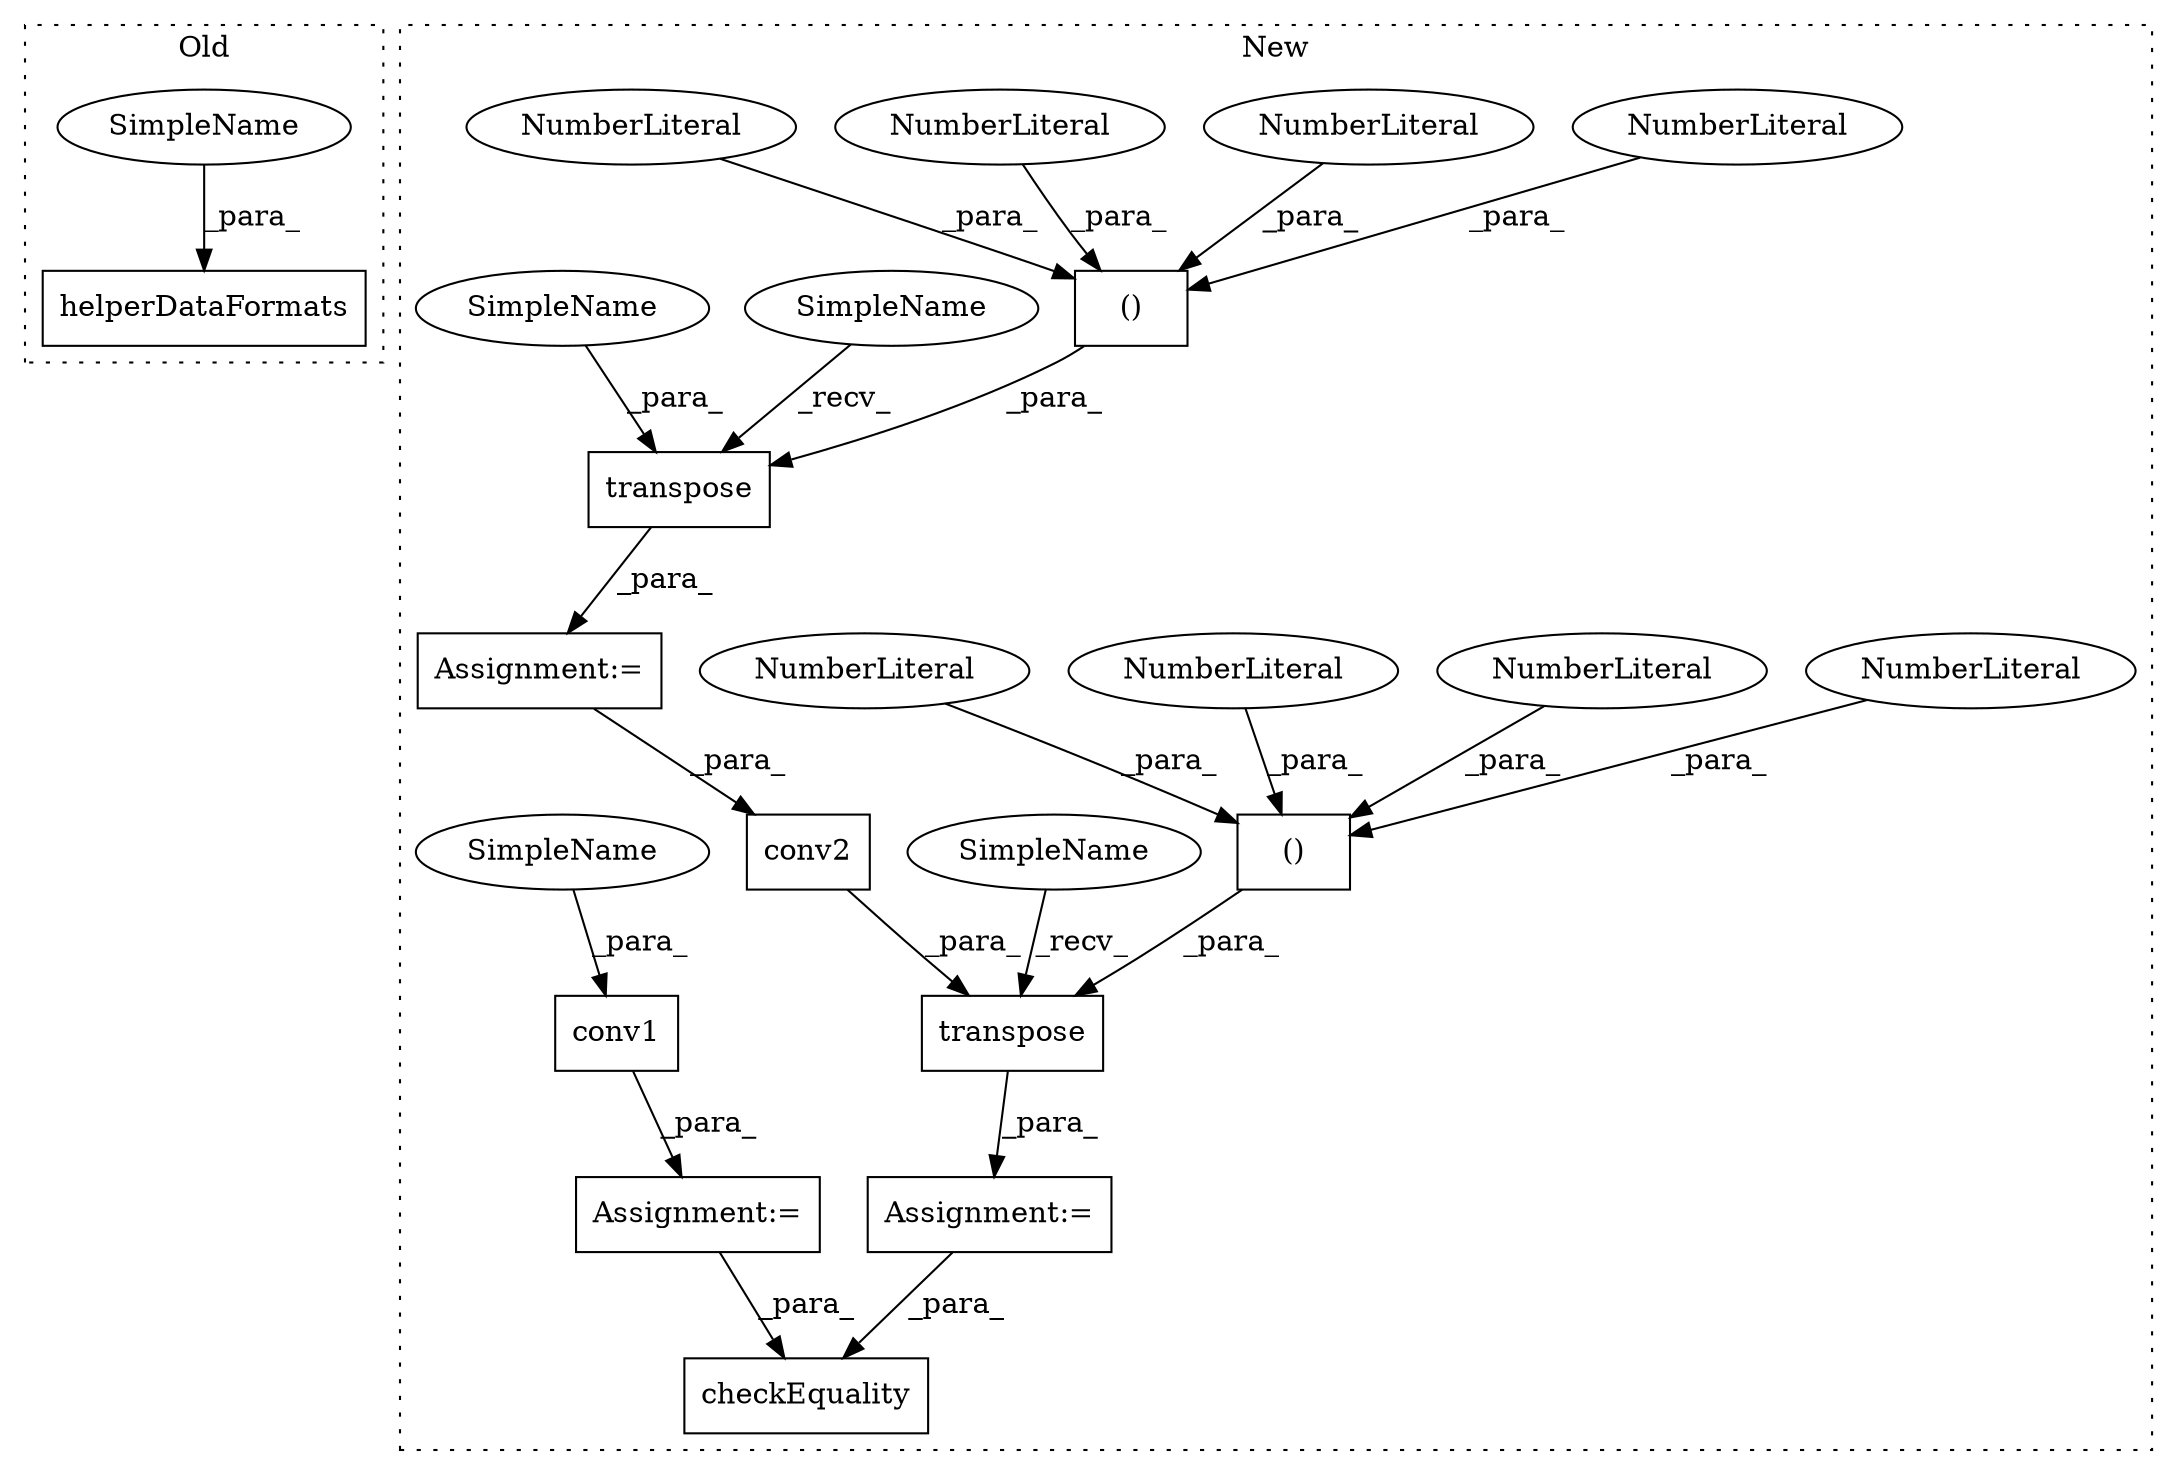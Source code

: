 digraph G {
subgraph cluster0 {
1 [label="helperDataFormats" a="32" s="9407,9431" l="18,1" shape="box"];
20 [label="SimpleName" a="42" s="9430" l="1" shape="ellipse"];
label = "Old";
style="dotted";
}
subgraph cluster1 {
2 [label="checkEquality" a="32" s="9069,9088" l="14,1" shape="box"];
3 [label="()" a="106" s="8886" l="57" shape="box"];
4 [label="NumberLiteral" a="34" s="8928" l="1" shape="ellipse"];
5 [label="()" a="106" s="8999" l="57" shape="box"];
6 [label="NumberLiteral" a="34" s="9027" l="1" shape="ellipse"];
7 [label="NumberLiteral" a="34" s="8886" l="1" shape="ellipse"];
8 [label="NumberLiteral" a="34" s="8900" l="1" shape="ellipse"];
9 [label="NumberLiteral" a="34" s="9055" l="1" shape="ellipse"];
10 [label="NumberLiteral" a="34" s="9013" l="1" shape="ellipse"];
11 [label="conv2" a="32" s="8975,8992" l="6,1" shape="box"];
12 [label="conv1" a="32" s="8674,8681" l="6,1" shape="box"];
13 [label="transpose" a="32" s="8869,8943" l="10,2" shape="box"];
14 [label="transpose" a="32" s="8965,9056" l="10,2" shape="box"];
15 [label="Assignment:=" a="7" s="8953" l="1" shape="box"];
16 [label="Assignment:=" a="7" s="8857" l="1" shape="box"];
17 [label="Assignment:=" a="7" s="8673" l="1" shape="box"];
18 [label="NumberLiteral" a="34" s="8914" l="1" shape="ellipse"];
19 [label="NumberLiteral" a="34" s="8999" l="1" shape="ellipse"];
21 [label="SimpleName" a="42" s="8954" l="10" shape="ellipse"];
22 [label="SimpleName" a="42" s="8858" l="10" shape="ellipse"];
23 [label="SimpleName" a="42" s="8879" l="1" shape="ellipse"];
24 [label="SimpleName" a="42" s="8680" l="1" shape="ellipse"];
label = "New";
style="dotted";
}
3 -> 13 [label="_para_"];
4 -> 3 [label="_para_"];
5 -> 14 [label="_para_"];
6 -> 5 [label="_para_"];
7 -> 3 [label="_para_"];
8 -> 3 [label="_para_"];
9 -> 5 [label="_para_"];
10 -> 5 [label="_para_"];
11 -> 14 [label="_para_"];
12 -> 17 [label="_para_"];
13 -> 16 [label="_para_"];
14 -> 15 [label="_para_"];
15 -> 2 [label="_para_"];
16 -> 11 [label="_para_"];
17 -> 2 [label="_para_"];
18 -> 3 [label="_para_"];
19 -> 5 [label="_para_"];
20 -> 1 [label="_para_"];
21 -> 14 [label="_recv_"];
22 -> 13 [label="_recv_"];
23 -> 13 [label="_para_"];
24 -> 12 [label="_para_"];
}
